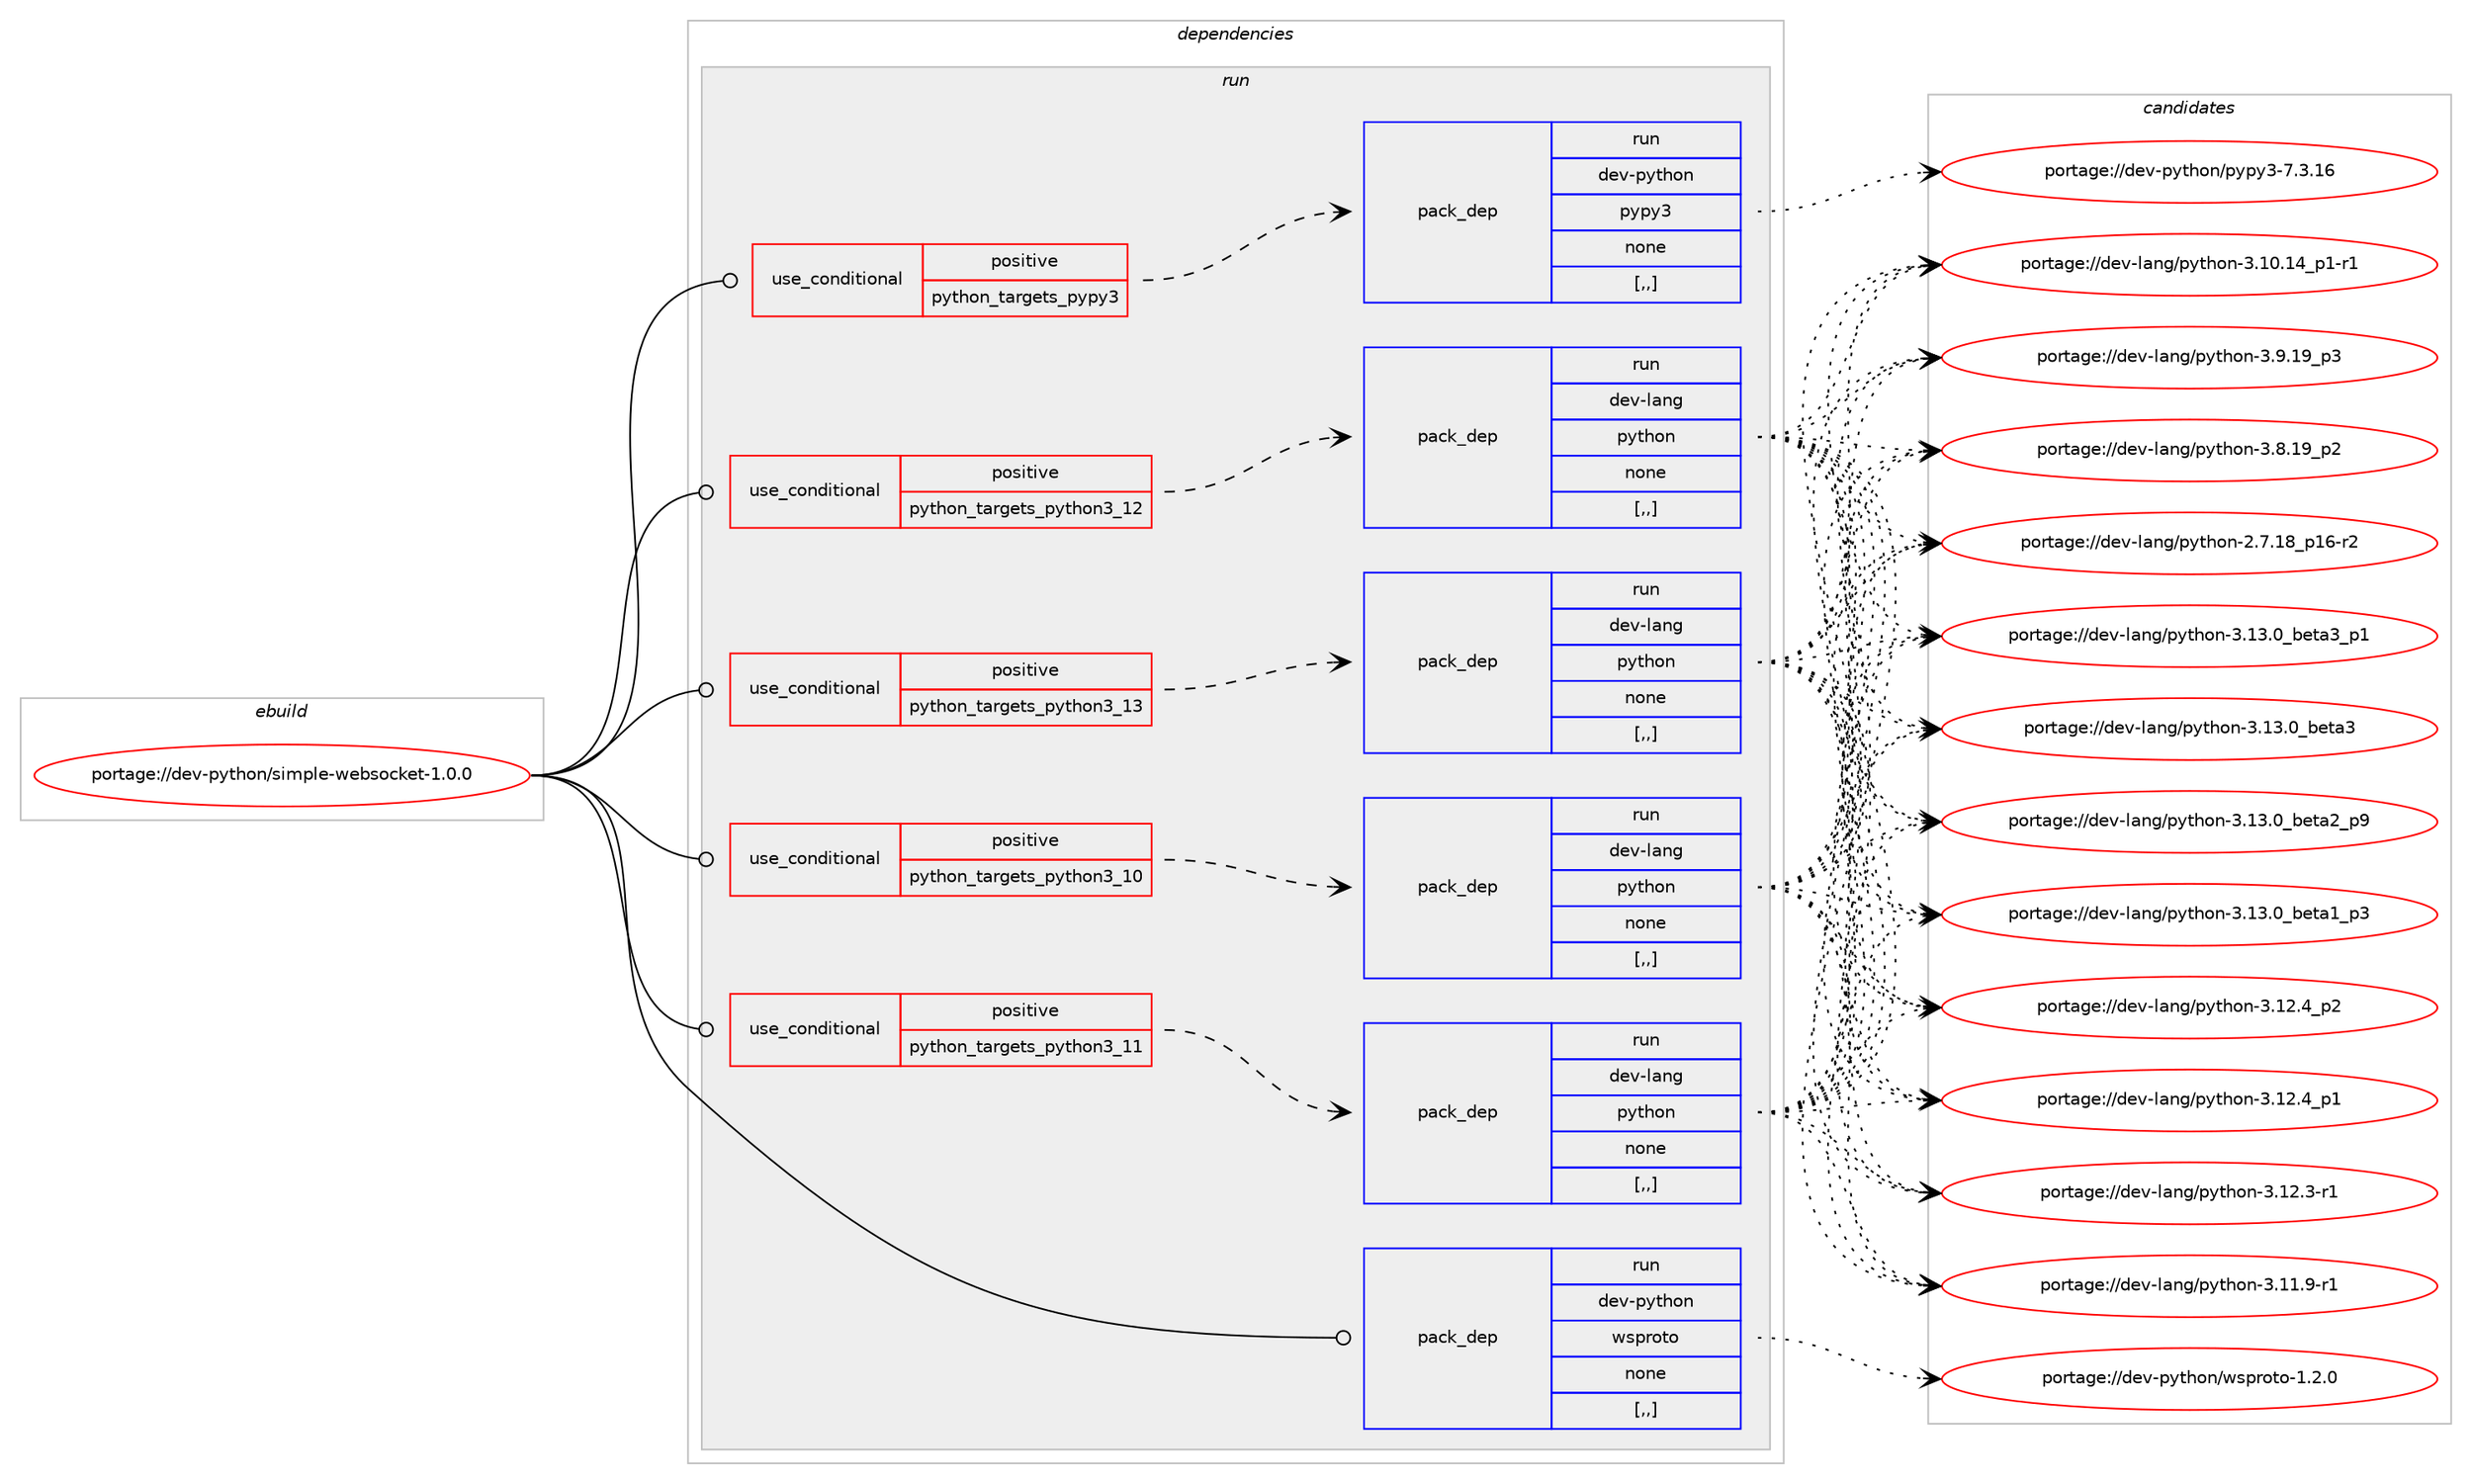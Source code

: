 digraph prolog {

# *************
# Graph options
# *************

newrank=true;
concentrate=true;
compound=true;
graph [rankdir=LR,fontname=Helvetica,fontsize=10,ranksep=1.5];#, ranksep=2.5, nodesep=0.2];
edge  [arrowhead=vee];
node  [fontname=Helvetica,fontsize=10];

# **********
# The ebuild
# **********

subgraph cluster_leftcol {
color=gray;
label=<<i>ebuild</i>>;
id [label="portage://dev-python/simple-websocket-1.0.0", color=red, width=4, href="../dev-python/simple-websocket-1.0.0.svg"];
}

# ****************
# The dependencies
# ****************

subgraph cluster_midcol {
color=gray;
label=<<i>dependencies</i>>;
subgraph cluster_compile {
fillcolor="#eeeeee";
style=filled;
label=<<i>compile</i>>;
}
subgraph cluster_compileandrun {
fillcolor="#eeeeee";
style=filled;
label=<<i>compile and run</i>>;
}
subgraph cluster_run {
fillcolor="#eeeeee";
style=filled;
label=<<i>run</i>>;
subgraph cond39378 {
dependency162776 [label=<<TABLE BORDER="0" CELLBORDER="1" CELLSPACING="0" CELLPADDING="4"><TR><TD ROWSPAN="3" CELLPADDING="10">use_conditional</TD></TR><TR><TD>positive</TD></TR><TR><TD>python_targets_pypy3</TD></TR></TABLE>>, shape=none, color=red];
subgraph pack122126 {
dependency162777 [label=<<TABLE BORDER="0" CELLBORDER="1" CELLSPACING="0" CELLPADDING="4" WIDTH="220"><TR><TD ROWSPAN="6" CELLPADDING="30">pack_dep</TD></TR><TR><TD WIDTH="110">run</TD></TR><TR><TD>dev-python</TD></TR><TR><TD>pypy3</TD></TR><TR><TD>none</TD></TR><TR><TD>[,,]</TD></TR></TABLE>>, shape=none, color=blue];
}
dependency162776:e -> dependency162777:w [weight=20,style="dashed",arrowhead="vee"];
}
id:e -> dependency162776:w [weight=20,style="solid",arrowhead="odot"];
subgraph cond39379 {
dependency162778 [label=<<TABLE BORDER="0" CELLBORDER="1" CELLSPACING="0" CELLPADDING="4"><TR><TD ROWSPAN="3" CELLPADDING="10">use_conditional</TD></TR><TR><TD>positive</TD></TR><TR><TD>python_targets_python3_10</TD></TR></TABLE>>, shape=none, color=red];
subgraph pack122127 {
dependency162779 [label=<<TABLE BORDER="0" CELLBORDER="1" CELLSPACING="0" CELLPADDING="4" WIDTH="220"><TR><TD ROWSPAN="6" CELLPADDING="30">pack_dep</TD></TR><TR><TD WIDTH="110">run</TD></TR><TR><TD>dev-lang</TD></TR><TR><TD>python</TD></TR><TR><TD>none</TD></TR><TR><TD>[,,]</TD></TR></TABLE>>, shape=none, color=blue];
}
dependency162778:e -> dependency162779:w [weight=20,style="dashed",arrowhead="vee"];
}
id:e -> dependency162778:w [weight=20,style="solid",arrowhead="odot"];
subgraph cond39380 {
dependency162780 [label=<<TABLE BORDER="0" CELLBORDER="1" CELLSPACING="0" CELLPADDING="4"><TR><TD ROWSPAN="3" CELLPADDING="10">use_conditional</TD></TR><TR><TD>positive</TD></TR><TR><TD>python_targets_python3_11</TD></TR></TABLE>>, shape=none, color=red];
subgraph pack122128 {
dependency162781 [label=<<TABLE BORDER="0" CELLBORDER="1" CELLSPACING="0" CELLPADDING="4" WIDTH="220"><TR><TD ROWSPAN="6" CELLPADDING="30">pack_dep</TD></TR><TR><TD WIDTH="110">run</TD></TR><TR><TD>dev-lang</TD></TR><TR><TD>python</TD></TR><TR><TD>none</TD></TR><TR><TD>[,,]</TD></TR></TABLE>>, shape=none, color=blue];
}
dependency162780:e -> dependency162781:w [weight=20,style="dashed",arrowhead="vee"];
}
id:e -> dependency162780:w [weight=20,style="solid",arrowhead="odot"];
subgraph cond39381 {
dependency162782 [label=<<TABLE BORDER="0" CELLBORDER="1" CELLSPACING="0" CELLPADDING="4"><TR><TD ROWSPAN="3" CELLPADDING="10">use_conditional</TD></TR><TR><TD>positive</TD></TR><TR><TD>python_targets_python3_12</TD></TR></TABLE>>, shape=none, color=red];
subgraph pack122129 {
dependency162783 [label=<<TABLE BORDER="0" CELLBORDER="1" CELLSPACING="0" CELLPADDING="4" WIDTH="220"><TR><TD ROWSPAN="6" CELLPADDING="30">pack_dep</TD></TR><TR><TD WIDTH="110">run</TD></TR><TR><TD>dev-lang</TD></TR><TR><TD>python</TD></TR><TR><TD>none</TD></TR><TR><TD>[,,]</TD></TR></TABLE>>, shape=none, color=blue];
}
dependency162782:e -> dependency162783:w [weight=20,style="dashed",arrowhead="vee"];
}
id:e -> dependency162782:w [weight=20,style="solid",arrowhead="odot"];
subgraph cond39382 {
dependency162784 [label=<<TABLE BORDER="0" CELLBORDER="1" CELLSPACING="0" CELLPADDING="4"><TR><TD ROWSPAN="3" CELLPADDING="10">use_conditional</TD></TR><TR><TD>positive</TD></TR><TR><TD>python_targets_python3_13</TD></TR></TABLE>>, shape=none, color=red];
subgraph pack122130 {
dependency162785 [label=<<TABLE BORDER="0" CELLBORDER="1" CELLSPACING="0" CELLPADDING="4" WIDTH="220"><TR><TD ROWSPAN="6" CELLPADDING="30">pack_dep</TD></TR><TR><TD WIDTH="110">run</TD></TR><TR><TD>dev-lang</TD></TR><TR><TD>python</TD></TR><TR><TD>none</TD></TR><TR><TD>[,,]</TD></TR></TABLE>>, shape=none, color=blue];
}
dependency162784:e -> dependency162785:w [weight=20,style="dashed",arrowhead="vee"];
}
id:e -> dependency162784:w [weight=20,style="solid",arrowhead="odot"];
subgraph pack122131 {
dependency162786 [label=<<TABLE BORDER="0" CELLBORDER="1" CELLSPACING="0" CELLPADDING="4" WIDTH="220"><TR><TD ROWSPAN="6" CELLPADDING="30">pack_dep</TD></TR><TR><TD WIDTH="110">run</TD></TR><TR><TD>dev-python</TD></TR><TR><TD>wsproto</TD></TR><TR><TD>none</TD></TR><TR><TD>[,,]</TD></TR></TABLE>>, shape=none, color=blue];
}
id:e -> dependency162786:w [weight=20,style="solid",arrowhead="odot"];
}
}

# **************
# The candidates
# **************

subgraph cluster_choices {
rank=same;
color=gray;
label=<<i>candidates</i>>;

subgraph choice122126 {
color=black;
nodesep=1;
choice10010111845112121116104111110471121211121215145554651464954 [label="portage://dev-python/pypy3-7.3.16", color=red, width=4,href="../dev-python/pypy3-7.3.16.svg"];
dependency162777:e -> choice10010111845112121116104111110471121211121215145554651464954:w [style=dotted,weight="100"];
}
subgraph choice122127 {
color=black;
nodesep=1;
choice10010111845108971101034711212111610411111045514649514648959810111697519511249 [label="portage://dev-lang/python-3.13.0_beta3_p1", color=red, width=4,href="../dev-lang/python-3.13.0_beta3_p1.svg"];
choice1001011184510897110103471121211161041111104551464951464895981011169751 [label="portage://dev-lang/python-3.13.0_beta3", color=red, width=4,href="../dev-lang/python-3.13.0_beta3.svg"];
choice10010111845108971101034711212111610411111045514649514648959810111697509511257 [label="portage://dev-lang/python-3.13.0_beta2_p9", color=red, width=4,href="../dev-lang/python-3.13.0_beta2_p9.svg"];
choice10010111845108971101034711212111610411111045514649514648959810111697499511251 [label="portage://dev-lang/python-3.13.0_beta1_p3", color=red, width=4,href="../dev-lang/python-3.13.0_beta1_p3.svg"];
choice100101118451089711010347112121116104111110455146495046529511250 [label="portage://dev-lang/python-3.12.4_p2", color=red, width=4,href="../dev-lang/python-3.12.4_p2.svg"];
choice100101118451089711010347112121116104111110455146495046529511249 [label="portage://dev-lang/python-3.12.4_p1", color=red, width=4,href="../dev-lang/python-3.12.4_p1.svg"];
choice100101118451089711010347112121116104111110455146495046514511449 [label="portage://dev-lang/python-3.12.3-r1", color=red, width=4,href="../dev-lang/python-3.12.3-r1.svg"];
choice100101118451089711010347112121116104111110455146494946574511449 [label="portage://dev-lang/python-3.11.9-r1", color=red, width=4,href="../dev-lang/python-3.11.9-r1.svg"];
choice100101118451089711010347112121116104111110455146494846495295112494511449 [label="portage://dev-lang/python-3.10.14_p1-r1", color=red, width=4,href="../dev-lang/python-3.10.14_p1-r1.svg"];
choice100101118451089711010347112121116104111110455146574649579511251 [label="portage://dev-lang/python-3.9.19_p3", color=red, width=4,href="../dev-lang/python-3.9.19_p3.svg"];
choice100101118451089711010347112121116104111110455146564649579511250 [label="portage://dev-lang/python-3.8.19_p2", color=red, width=4,href="../dev-lang/python-3.8.19_p2.svg"];
choice100101118451089711010347112121116104111110455046554649569511249544511450 [label="portage://dev-lang/python-2.7.18_p16-r2", color=red, width=4,href="../dev-lang/python-2.7.18_p16-r2.svg"];
dependency162779:e -> choice10010111845108971101034711212111610411111045514649514648959810111697519511249:w [style=dotted,weight="100"];
dependency162779:e -> choice1001011184510897110103471121211161041111104551464951464895981011169751:w [style=dotted,weight="100"];
dependency162779:e -> choice10010111845108971101034711212111610411111045514649514648959810111697509511257:w [style=dotted,weight="100"];
dependency162779:e -> choice10010111845108971101034711212111610411111045514649514648959810111697499511251:w [style=dotted,weight="100"];
dependency162779:e -> choice100101118451089711010347112121116104111110455146495046529511250:w [style=dotted,weight="100"];
dependency162779:e -> choice100101118451089711010347112121116104111110455146495046529511249:w [style=dotted,weight="100"];
dependency162779:e -> choice100101118451089711010347112121116104111110455146495046514511449:w [style=dotted,weight="100"];
dependency162779:e -> choice100101118451089711010347112121116104111110455146494946574511449:w [style=dotted,weight="100"];
dependency162779:e -> choice100101118451089711010347112121116104111110455146494846495295112494511449:w [style=dotted,weight="100"];
dependency162779:e -> choice100101118451089711010347112121116104111110455146574649579511251:w [style=dotted,weight="100"];
dependency162779:e -> choice100101118451089711010347112121116104111110455146564649579511250:w [style=dotted,weight="100"];
dependency162779:e -> choice100101118451089711010347112121116104111110455046554649569511249544511450:w [style=dotted,weight="100"];
}
subgraph choice122128 {
color=black;
nodesep=1;
choice10010111845108971101034711212111610411111045514649514648959810111697519511249 [label="portage://dev-lang/python-3.13.0_beta3_p1", color=red, width=4,href="../dev-lang/python-3.13.0_beta3_p1.svg"];
choice1001011184510897110103471121211161041111104551464951464895981011169751 [label="portage://dev-lang/python-3.13.0_beta3", color=red, width=4,href="../dev-lang/python-3.13.0_beta3.svg"];
choice10010111845108971101034711212111610411111045514649514648959810111697509511257 [label="portage://dev-lang/python-3.13.0_beta2_p9", color=red, width=4,href="../dev-lang/python-3.13.0_beta2_p9.svg"];
choice10010111845108971101034711212111610411111045514649514648959810111697499511251 [label="portage://dev-lang/python-3.13.0_beta1_p3", color=red, width=4,href="../dev-lang/python-3.13.0_beta1_p3.svg"];
choice100101118451089711010347112121116104111110455146495046529511250 [label="portage://dev-lang/python-3.12.4_p2", color=red, width=4,href="../dev-lang/python-3.12.4_p2.svg"];
choice100101118451089711010347112121116104111110455146495046529511249 [label="portage://dev-lang/python-3.12.4_p1", color=red, width=4,href="../dev-lang/python-3.12.4_p1.svg"];
choice100101118451089711010347112121116104111110455146495046514511449 [label="portage://dev-lang/python-3.12.3-r1", color=red, width=4,href="../dev-lang/python-3.12.3-r1.svg"];
choice100101118451089711010347112121116104111110455146494946574511449 [label="portage://dev-lang/python-3.11.9-r1", color=red, width=4,href="../dev-lang/python-3.11.9-r1.svg"];
choice100101118451089711010347112121116104111110455146494846495295112494511449 [label="portage://dev-lang/python-3.10.14_p1-r1", color=red, width=4,href="../dev-lang/python-3.10.14_p1-r1.svg"];
choice100101118451089711010347112121116104111110455146574649579511251 [label="portage://dev-lang/python-3.9.19_p3", color=red, width=4,href="../dev-lang/python-3.9.19_p3.svg"];
choice100101118451089711010347112121116104111110455146564649579511250 [label="portage://dev-lang/python-3.8.19_p2", color=red, width=4,href="../dev-lang/python-3.8.19_p2.svg"];
choice100101118451089711010347112121116104111110455046554649569511249544511450 [label="portage://dev-lang/python-2.7.18_p16-r2", color=red, width=4,href="../dev-lang/python-2.7.18_p16-r2.svg"];
dependency162781:e -> choice10010111845108971101034711212111610411111045514649514648959810111697519511249:w [style=dotted,weight="100"];
dependency162781:e -> choice1001011184510897110103471121211161041111104551464951464895981011169751:w [style=dotted,weight="100"];
dependency162781:e -> choice10010111845108971101034711212111610411111045514649514648959810111697509511257:w [style=dotted,weight="100"];
dependency162781:e -> choice10010111845108971101034711212111610411111045514649514648959810111697499511251:w [style=dotted,weight="100"];
dependency162781:e -> choice100101118451089711010347112121116104111110455146495046529511250:w [style=dotted,weight="100"];
dependency162781:e -> choice100101118451089711010347112121116104111110455146495046529511249:w [style=dotted,weight="100"];
dependency162781:e -> choice100101118451089711010347112121116104111110455146495046514511449:w [style=dotted,weight="100"];
dependency162781:e -> choice100101118451089711010347112121116104111110455146494946574511449:w [style=dotted,weight="100"];
dependency162781:e -> choice100101118451089711010347112121116104111110455146494846495295112494511449:w [style=dotted,weight="100"];
dependency162781:e -> choice100101118451089711010347112121116104111110455146574649579511251:w [style=dotted,weight="100"];
dependency162781:e -> choice100101118451089711010347112121116104111110455146564649579511250:w [style=dotted,weight="100"];
dependency162781:e -> choice100101118451089711010347112121116104111110455046554649569511249544511450:w [style=dotted,weight="100"];
}
subgraph choice122129 {
color=black;
nodesep=1;
choice10010111845108971101034711212111610411111045514649514648959810111697519511249 [label="portage://dev-lang/python-3.13.0_beta3_p1", color=red, width=4,href="../dev-lang/python-3.13.0_beta3_p1.svg"];
choice1001011184510897110103471121211161041111104551464951464895981011169751 [label="portage://dev-lang/python-3.13.0_beta3", color=red, width=4,href="../dev-lang/python-3.13.0_beta3.svg"];
choice10010111845108971101034711212111610411111045514649514648959810111697509511257 [label="portage://dev-lang/python-3.13.0_beta2_p9", color=red, width=4,href="../dev-lang/python-3.13.0_beta2_p9.svg"];
choice10010111845108971101034711212111610411111045514649514648959810111697499511251 [label="portage://dev-lang/python-3.13.0_beta1_p3", color=red, width=4,href="../dev-lang/python-3.13.0_beta1_p3.svg"];
choice100101118451089711010347112121116104111110455146495046529511250 [label="portage://dev-lang/python-3.12.4_p2", color=red, width=4,href="../dev-lang/python-3.12.4_p2.svg"];
choice100101118451089711010347112121116104111110455146495046529511249 [label="portage://dev-lang/python-3.12.4_p1", color=red, width=4,href="../dev-lang/python-3.12.4_p1.svg"];
choice100101118451089711010347112121116104111110455146495046514511449 [label="portage://dev-lang/python-3.12.3-r1", color=red, width=4,href="../dev-lang/python-3.12.3-r1.svg"];
choice100101118451089711010347112121116104111110455146494946574511449 [label="portage://dev-lang/python-3.11.9-r1", color=red, width=4,href="../dev-lang/python-3.11.9-r1.svg"];
choice100101118451089711010347112121116104111110455146494846495295112494511449 [label="portage://dev-lang/python-3.10.14_p1-r1", color=red, width=4,href="../dev-lang/python-3.10.14_p1-r1.svg"];
choice100101118451089711010347112121116104111110455146574649579511251 [label="portage://dev-lang/python-3.9.19_p3", color=red, width=4,href="../dev-lang/python-3.9.19_p3.svg"];
choice100101118451089711010347112121116104111110455146564649579511250 [label="portage://dev-lang/python-3.8.19_p2", color=red, width=4,href="../dev-lang/python-3.8.19_p2.svg"];
choice100101118451089711010347112121116104111110455046554649569511249544511450 [label="portage://dev-lang/python-2.7.18_p16-r2", color=red, width=4,href="../dev-lang/python-2.7.18_p16-r2.svg"];
dependency162783:e -> choice10010111845108971101034711212111610411111045514649514648959810111697519511249:w [style=dotted,weight="100"];
dependency162783:e -> choice1001011184510897110103471121211161041111104551464951464895981011169751:w [style=dotted,weight="100"];
dependency162783:e -> choice10010111845108971101034711212111610411111045514649514648959810111697509511257:w [style=dotted,weight="100"];
dependency162783:e -> choice10010111845108971101034711212111610411111045514649514648959810111697499511251:w [style=dotted,weight="100"];
dependency162783:e -> choice100101118451089711010347112121116104111110455146495046529511250:w [style=dotted,weight="100"];
dependency162783:e -> choice100101118451089711010347112121116104111110455146495046529511249:w [style=dotted,weight="100"];
dependency162783:e -> choice100101118451089711010347112121116104111110455146495046514511449:w [style=dotted,weight="100"];
dependency162783:e -> choice100101118451089711010347112121116104111110455146494946574511449:w [style=dotted,weight="100"];
dependency162783:e -> choice100101118451089711010347112121116104111110455146494846495295112494511449:w [style=dotted,weight="100"];
dependency162783:e -> choice100101118451089711010347112121116104111110455146574649579511251:w [style=dotted,weight="100"];
dependency162783:e -> choice100101118451089711010347112121116104111110455146564649579511250:w [style=dotted,weight="100"];
dependency162783:e -> choice100101118451089711010347112121116104111110455046554649569511249544511450:w [style=dotted,weight="100"];
}
subgraph choice122130 {
color=black;
nodesep=1;
choice10010111845108971101034711212111610411111045514649514648959810111697519511249 [label="portage://dev-lang/python-3.13.0_beta3_p1", color=red, width=4,href="../dev-lang/python-3.13.0_beta3_p1.svg"];
choice1001011184510897110103471121211161041111104551464951464895981011169751 [label="portage://dev-lang/python-3.13.0_beta3", color=red, width=4,href="../dev-lang/python-3.13.0_beta3.svg"];
choice10010111845108971101034711212111610411111045514649514648959810111697509511257 [label="portage://dev-lang/python-3.13.0_beta2_p9", color=red, width=4,href="../dev-lang/python-3.13.0_beta2_p9.svg"];
choice10010111845108971101034711212111610411111045514649514648959810111697499511251 [label="portage://dev-lang/python-3.13.0_beta1_p3", color=red, width=4,href="../dev-lang/python-3.13.0_beta1_p3.svg"];
choice100101118451089711010347112121116104111110455146495046529511250 [label="portage://dev-lang/python-3.12.4_p2", color=red, width=4,href="../dev-lang/python-3.12.4_p2.svg"];
choice100101118451089711010347112121116104111110455146495046529511249 [label="portage://dev-lang/python-3.12.4_p1", color=red, width=4,href="../dev-lang/python-3.12.4_p1.svg"];
choice100101118451089711010347112121116104111110455146495046514511449 [label="portage://dev-lang/python-3.12.3-r1", color=red, width=4,href="../dev-lang/python-3.12.3-r1.svg"];
choice100101118451089711010347112121116104111110455146494946574511449 [label="portage://dev-lang/python-3.11.9-r1", color=red, width=4,href="../dev-lang/python-3.11.9-r1.svg"];
choice100101118451089711010347112121116104111110455146494846495295112494511449 [label="portage://dev-lang/python-3.10.14_p1-r1", color=red, width=4,href="../dev-lang/python-3.10.14_p1-r1.svg"];
choice100101118451089711010347112121116104111110455146574649579511251 [label="portage://dev-lang/python-3.9.19_p3", color=red, width=4,href="../dev-lang/python-3.9.19_p3.svg"];
choice100101118451089711010347112121116104111110455146564649579511250 [label="portage://dev-lang/python-3.8.19_p2", color=red, width=4,href="../dev-lang/python-3.8.19_p2.svg"];
choice100101118451089711010347112121116104111110455046554649569511249544511450 [label="portage://dev-lang/python-2.7.18_p16-r2", color=red, width=4,href="../dev-lang/python-2.7.18_p16-r2.svg"];
dependency162785:e -> choice10010111845108971101034711212111610411111045514649514648959810111697519511249:w [style=dotted,weight="100"];
dependency162785:e -> choice1001011184510897110103471121211161041111104551464951464895981011169751:w [style=dotted,weight="100"];
dependency162785:e -> choice10010111845108971101034711212111610411111045514649514648959810111697509511257:w [style=dotted,weight="100"];
dependency162785:e -> choice10010111845108971101034711212111610411111045514649514648959810111697499511251:w [style=dotted,weight="100"];
dependency162785:e -> choice100101118451089711010347112121116104111110455146495046529511250:w [style=dotted,weight="100"];
dependency162785:e -> choice100101118451089711010347112121116104111110455146495046529511249:w [style=dotted,weight="100"];
dependency162785:e -> choice100101118451089711010347112121116104111110455146495046514511449:w [style=dotted,weight="100"];
dependency162785:e -> choice100101118451089711010347112121116104111110455146494946574511449:w [style=dotted,weight="100"];
dependency162785:e -> choice100101118451089711010347112121116104111110455146494846495295112494511449:w [style=dotted,weight="100"];
dependency162785:e -> choice100101118451089711010347112121116104111110455146574649579511251:w [style=dotted,weight="100"];
dependency162785:e -> choice100101118451089711010347112121116104111110455146564649579511250:w [style=dotted,weight="100"];
dependency162785:e -> choice100101118451089711010347112121116104111110455046554649569511249544511450:w [style=dotted,weight="100"];
}
subgraph choice122131 {
color=black;
nodesep=1;
choice1001011184511212111610411111047119115112114111116111454946504648 [label="portage://dev-python/wsproto-1.2.0", color=red, width=4,href="../dev-python/wsproto-1.2.0.svg"];
dependency162786:e -> choice1001011184511212111610411111047119115112114111116111454946504648:w [style=dotted,weight="100"];
}
}

}
